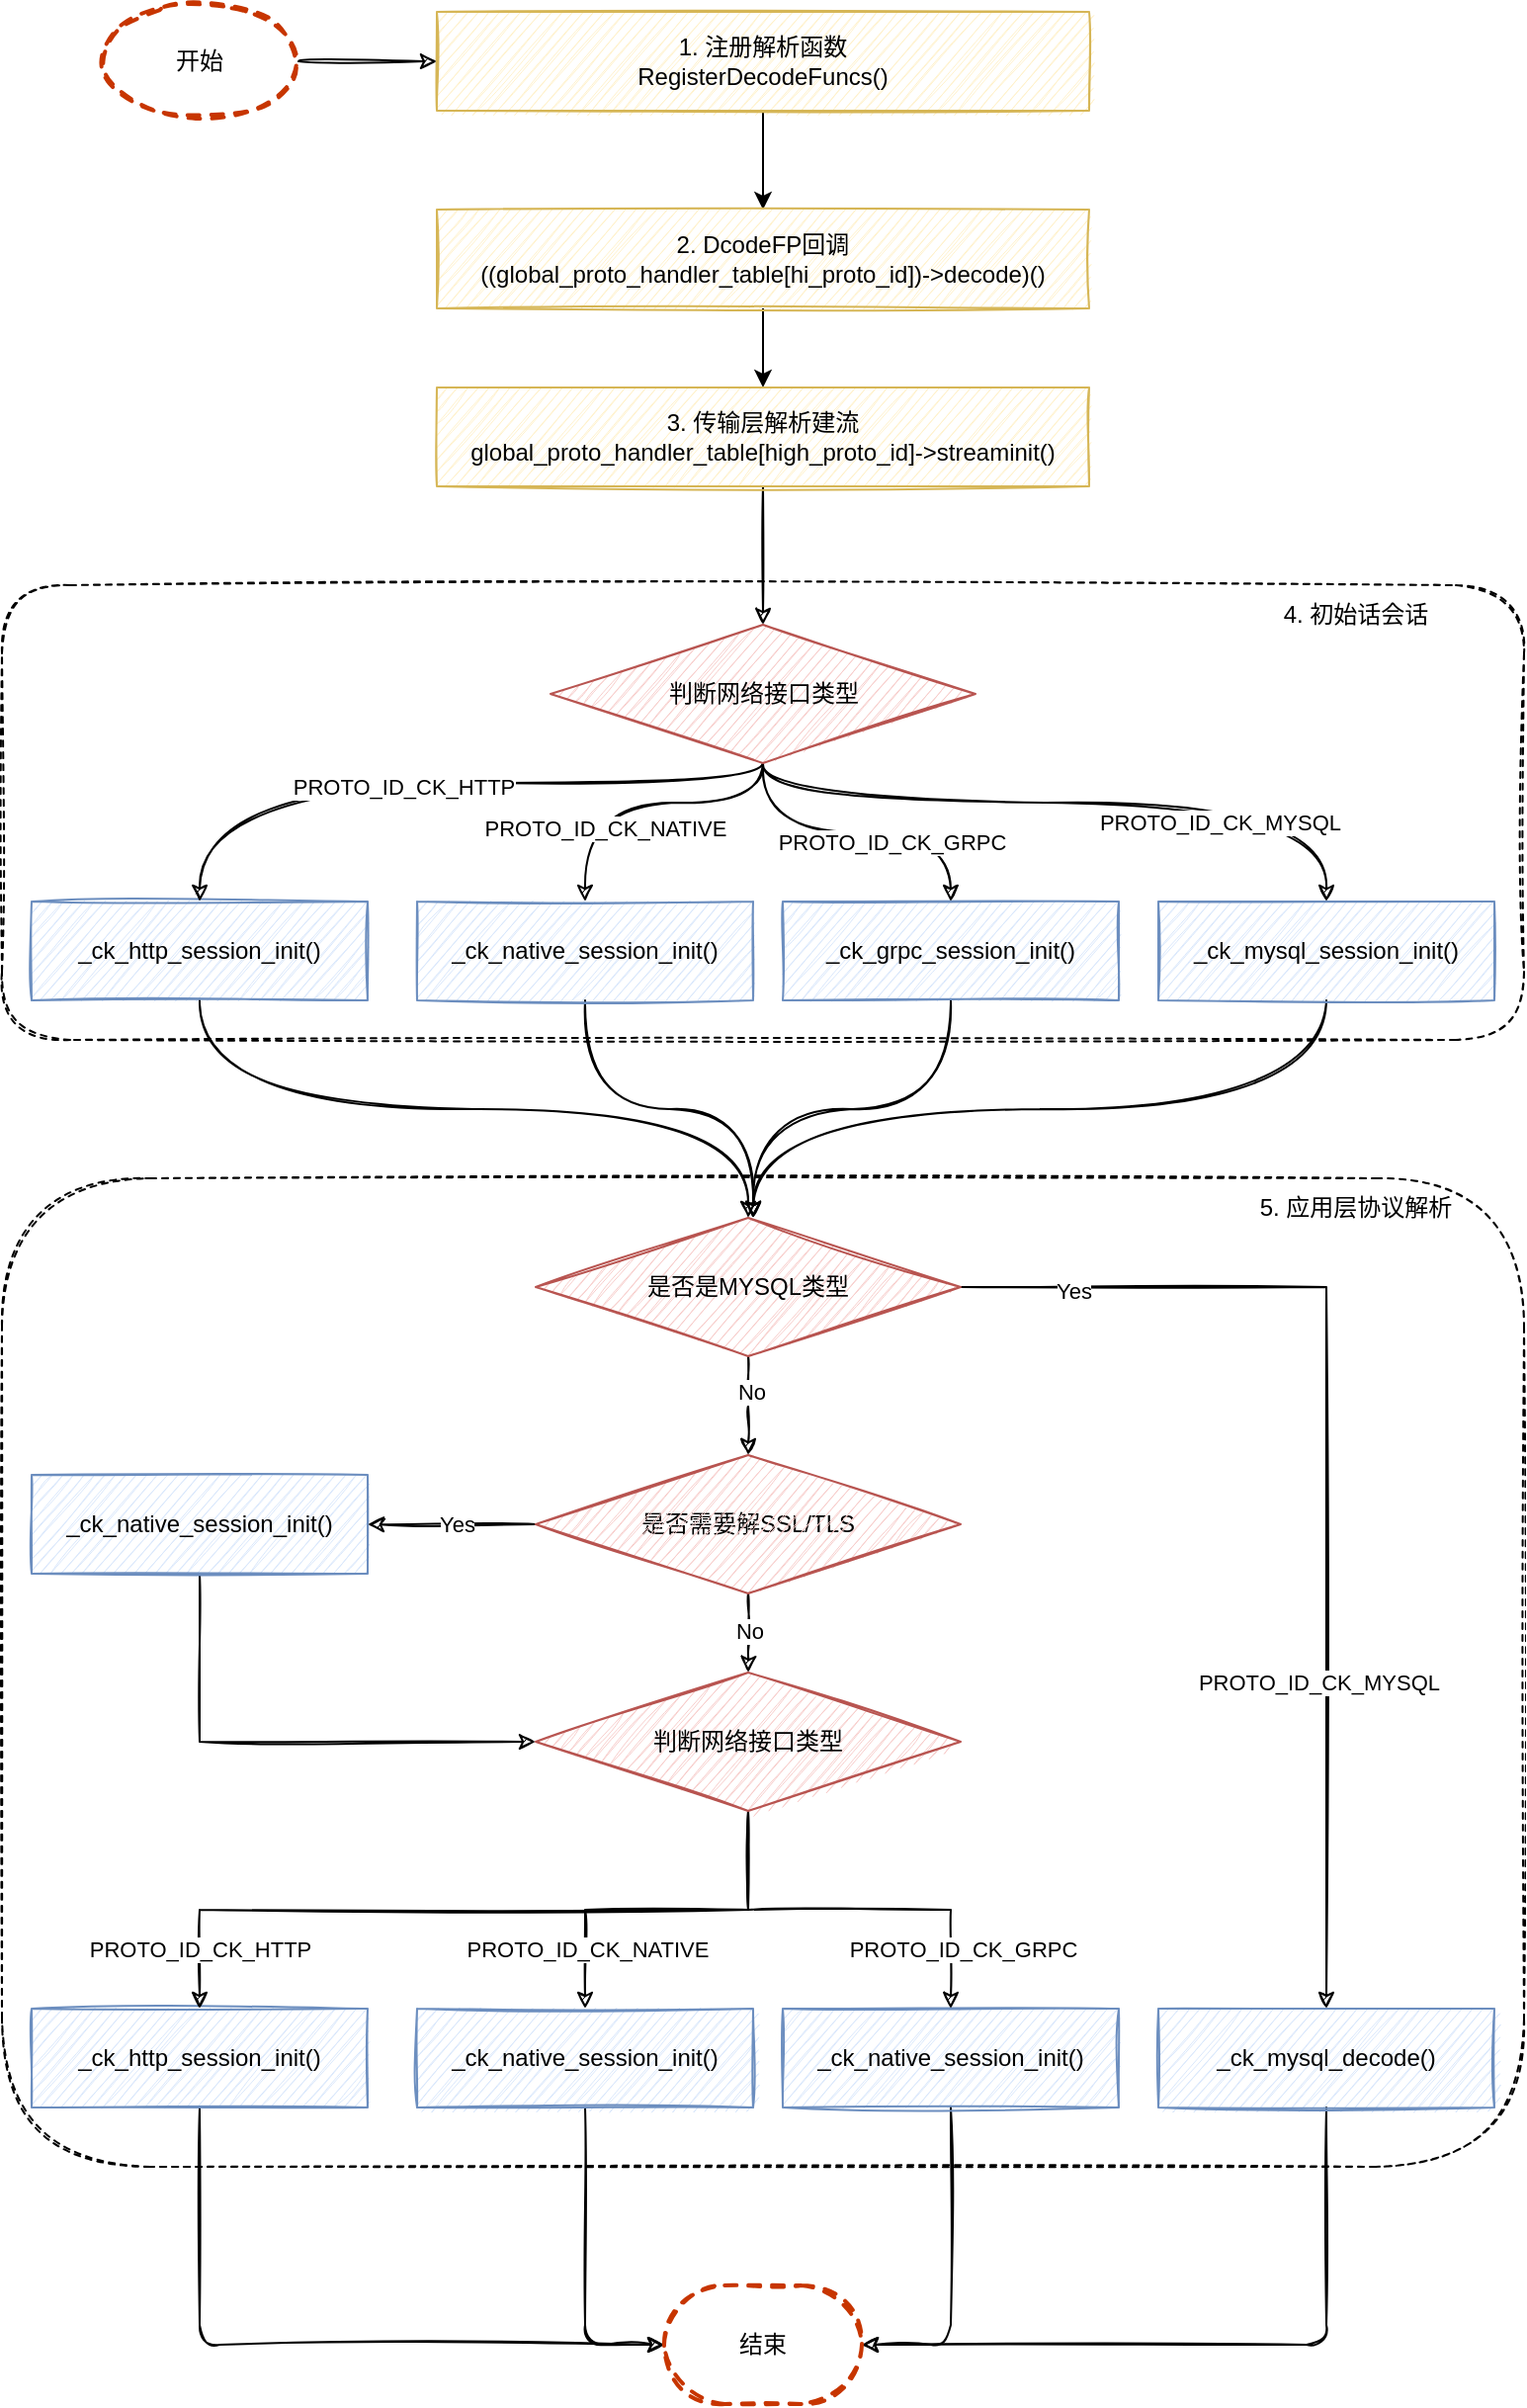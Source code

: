 <mxfile version="17.1.1" type="github">
  <diagram id="9ZpSaxzcpz4ULXaL1X-T" name="第 1 页">
    <mxGraphModel dx="1841" dy="614" grid="1" gridSize="10" guides="1" tooltips="1" connect="1" arrows="1" fold="1" page="1" pageScale="1" pageWidth="827" pageHeight="1169" background="none" math="0" shadow="0">
      <root>
        <mxCell id="0" />
        <mxCell id="1" parent="0" />
        <mxCell id="u6mgbEkUvCRB6LugAYpK-132" value="" style="rounded=1;whiteSpace=wrap;html=1;shadow=0;glass=0;dashed=1;sketch=1;fillStyle=auto;strokeWidth=1;fillColor=none;fontColor=#333333;strokeColor=#000000;" vertex="1" parent="1">
          <mxGeometry x="-60" y="650" width="770" height="500" as="geometry" />
        </mxCell>
        <mxCell id="u6mgbEkUvCRB6LugAYpK-98" value="" style="rounded=1;whiteSpace=wrap;html=1;shadow=0;glass=0;dashed=1;sketch=1;fillStyle=auto;strokeWidth=1;fillColor=none;fontColor=#333333;strokeColor=#000000;" vertex="1" parent="1">
          <mxGeometry x="-60" y="350" width="770" height="230" as="geometry" />
        </mxCell>
        <mxCell id="u6mgbEkUvCRB6LugAYpK-74" value="" style="edgeStyle=orthogonalEdgeStyle;rounded=0;orthogonalLoop=1;jettySize=auto;html=1;fontColor=#000000;fillColor=#fff2cc;strokeColor=#000000;labelBorderColor=none;" edge="1" parent="1" source="u6mgbEkUvCRB6LugAYpK-43" target="u6mgbEkUvCRB6LugAYpK-73">
          <mxGeometry relative="1" as="geometry" />
        </mxCell>
        <mxCell id="u6mgbEkUvCRB6LugAYpK-43" value="1. 注册解析函数&lt;br&gt;RegisterDecodeFuncs()" style="rounded=0;whiteSpace=wrap;html=1;fillStyle=auto;fillColor=#fff2cc;gradientDirection=north;sketch=1;strokeColor=#d6b656;" vertex="1" parent="1">
          <mxGeometry x="160" y="60" width="330" height="50" as="geometry" />
        </mxCell>
        <mxCell id="u6mgbEkUvCRB6LugAYpK-76" value="" style="edgeStyle=orthogonalEdgeStyle;rounded=0;orthogonalLoop=1;jettySize=auto;html=1;fontColor=#000000;fillColor=#fff2cc;strokeColor=#000000;labelBorderColor=none;" edge="1" parent="1" source="u6mgbEkUvCRB6LugAYpK-73" target="u6mgbEkUvCRB6LugAYpK-75">
          <mxGeometry relative="1" as="geometry" />
        </mxCell>
        <mxCell id="u6mgbEkUvCRB6LugAYpK-73" value="2. DcodeFP回调&lt;br&gt;((global_proto_handler_table[hi_proto_id])-&amp;gt;decode)()" style="rounded=0;whiteSpace=wrap;html=1;fillStyle=auto;fillColor=#fff2cc;gradientDirection=north;sketch=1;strokeColor=#d6b656;" vertex="1" parent="1">
          <mxGeometry x="160" y="160" width="330" height="50" as="geometry" />
        </mxCell>
        <mxCell id="u6mgbEkUvCRB6LugAYpK-151" style="edgeStyle=orthogonalEdgeStyle;rounded=0;sketch=1;orthogonalLoop=1;jettySize=auto;html=1;exitX=0.5;exitY=1;exitDx=0;exitDy=0;fillColor=#d5e8d4;strokeColor=#000000;fontColor=#000000;labelBorderColor=none;" edge="1" parent="1" source="u6mgbEkUvCRB6LugAYpK-75" target="u6mgbEkUvCRB6LugAYpK-86">
          <mxGeometry relative="1" as="geometry" />
        </mxCell>
        <mxCell id="u6mgbEkUvCRB6LugAYpK-75" value="3. 传输层解析建流&lt;br&gt;global_proto_handler_table[high_proto_id]-&amp;gt;streaminit()" style="rounded=0;whiteSpace=wrap;html=1;fillStyle=auto;fillColor=#fff2cc;gradientDirection=north;sketch=1;strokeColor=#d6b656;" vertex="1" parent="1">
          <mxGeometry x="160" y="250" width="330" height="50" as="geometry" />
        </mxCell>
        <mxCell id="u6mgbEkUvCRB6LugAYpK-168" style="edgeStyle=orthogonalEdgeStyle;curved=1;sketch=1;orthogonalLoop=1;jettySize=auto;html=1;exitX=0.5;exitY=1;exitDx=0;exitDy=0;fontColor=#000000;labelBorderColor=none;fillColor=#d5e8d4;strokeColor=#000000;" edge="1" parent="1" source="u6mgbEkUvCRB6LugAYpK-83">
          <mxGeometry relative="1" as="geometry">
            <mxPoint x="320" y="670" as="targetPoint" />
          </mxGeometry>
        </mxCell>
        <mxCell id="u6mgbEkUvCRB6LugAYpK-83" value="_ck_native_session_init()" style="rounded=0;whiteSpace=wrap;html=1;fillStyle=auto;fillColor=#dae8fc;gradientDirection=north;sketch=1;strokeColor=#6c8ebf;" vertex="1" parent="1">
          <mxGeometry x="150" y="510" width="170" height="50" as="geometry" />
        </mxCell>
        <mxCell id="u6mgbEkUvCRB6LugAYpK-167" style="edgeStyle=orthogonalEdgeStyle;curved=1;sketch=1;orthogonalLoop=1;jettySize=auto;html=1;exitX=0.5;exitY=1;exitDx=0;exitDy=0;fontColor=#000000;labelBorderColor=none;fillColor=#d5e8d4;strokeColor=#000000;" edge="1" parent="1" source="u6mgbEkUvCRB6LugAYpK-84" target="u6mgbEkUvCRB6LugAYpK-152">
          <mxGeometry relative="1" as="geometry" />
        </mxCell>
        <mxCell id="u6mgbEkUvCRB6LugAYpK-84" value="_ck_http_session_init()" style="rounded=0;whiteSpace=wrap;html=1;fillStyle=auto;fillColor=#dae8fc;gradientDirection=north;sketch=1;strokeColor=#6c8ebf;" vertex="1" parent="1">
          <mxGeometry x="-45" y="510" width="170" height="50" as="geometry" />
        </mxCell>
        <mxCell id="u6mgbEkUvCRB6LugAYpK-169" style="edgeStyle=orthogonalEdgeStyle;curved=1;sketch=1;orthogonalLoop=1;jettySize=auto;html=1;exitX=0.5;exitY=1;exitDx=0;exitDy=0;fontColor=#000000;labelBorderColor=none;fillColor=#d5e8d4;strokeColor=#000000;" edge="1" parent="1" source="u6mgbEkUvCRB6LugAYpK-85">
          <mxGeometry relative="1" as="geometry">
            <mxPoint x="320" y="670" as="targetPoint" />
          </mxGeometry>
        </mxCell>
        <mxCell id="u6mgbEkUvCRB6LugAYpK-85" value="_ck_grpc_session_init()" style="rounded=0;whiteSpace=wrap;html=1;fillStyle=auto;fillColor=#dae8fc;gradientDirection=north;sketch=1;strokeColor=#6c8ebf;" vertex="1" parent="1">
          <mxGeometry x="335" y="510" width="170" height="50" as="geometry" />
        </mxCell>
        <mxCell id="u6mgbEkUvCRB6LugAYpK-88" style="edgeStyle=orthogonalEdgeStyle;orthogonalLoop=1;jettySize=auto;html=1;exitX=0.5;exitY=1;exitDx=0;exitDy=0;entryX=0.5;entryY=0;entryDx=0;entryDy=0;sketch=1;fillColor=#d5e8d4;strokeColor=#000000;curved=1;fontColor=#000000;labelBorderColor=none;" edge="1" parent="1" source="u6mgbEkUvCRB6LugAYpK-86" target="u6mgbEkUvCRB6LugAYpK-84">
          <mxGeometry relative="1" as="geometry">
            <mxPoint x="200" y="440" as="sourcePoint" />
            <Array as="points">
              <mxPoint x="325" y="450" />
              <mxPoint x="40" y="450" />
            </Array>
          </mxGeometry>
        </mxCell>
        <mxCell id="u6mgbEkUvCRB6LugAYpK-126" value="PROTO_ID_CK_HTTP" style="edgeLabel;html=1;align=center;verticalAlign=middle;resizable=0;points=[];fontColor=#000000;labelBorderColor=none;" vertex="1" connectable="0" parent="u6mgbEkUvCRB6LugAYpK-88">
          <mxGeometry x="0.085" y="2" relative="1" as="geometry">
            <mxPoint as="offset" />
          </mxGeometry>
        </mxCell>
        <mxCell id="u6mgbEkUvCRB6LugAYpK-89" style="edgeStyle=orthogonalEdgeStyle;orthogonalLoop=1;jettySize=auto;html=1;exitX=0.5;exitY=1;exitDx=0;exitDy=0;entryX=0.5;entryY=0;entryDx=0;entryDy=0;sketch=1;fillColor=#d5e8d4;strokeColor=#000000;curved=1;fontColor=#000000;labelBorderColor=none;" edge="1" parent="1" source="u6mgbEkUvCRB6LugAYpK-86" target="u6mgbEkUvCRB6LugAYpK-83">
          <mxGeometry relative="1" as="geometry">
            <mxPoint x="200" y="440" as="sourcePoint" />
            <Array as="points">
              <mxPoint x="325" y="460" />
              <mxPoint x="235" y="460" />
            </Array>
          </mxGeometry>
        </mxCell>
        <mxCell id="u6mgbEkUvCRB6LugAYpK-127" value="PROTO_ID_CK_NATIVE" style="edgeLabel;html=1;align=center;verticalAlign=middle;resizable=0;points=[];fontColor=#000000;labelBorderColor=none;" vertex="1" connectable="0" parent="u6mgbEkUvCRB6LugAYpK-89">
          <mxGeometry x="0.537" y="10" relative="1" as="geometry">
            <mxPoint as="offset" />
          </mxGeometry>
        </mxCell>
        <mxCell id="u6mgbEkUvCRB6LugAYpK-90" style="edgeStyle=orthogonalEdgeStyle;orthogonalLoop=1;jettySize=auto;html=1;exitX=0.5;exitY=1;exitDx=0;exitDy=0;entryX=0.5;entryY=0;entryDx=0;entryDy=0;sketch=1;fillColor=#d5e8d4;strokeColor=#000000;curved=1;fontColor=#000000;labelBorderColor=none;" edge="1" parent="1" source="u6mgbEkUvCRB6LugAYpK-86" target="u6mgbEkUvCRB6LugAYpK-85">
          <mxGeometry relative="1" as="geometry">
            <mxPoint x="200" y="440" as="sourcePoint" />
          </mxGeometry>
        </mxCell>
        <mxCell id="u6mgbEkUvCRB6LugAYpK-130" value="PROTO_ID_CK_GRPC" style="edgeLabel;html=1;align=center;verticalAlign=middle;resizable=0;points=[];fontColor=#000000;labelBorderColor=none;" vertex="1" connectable="0" parent="u6mgbEkUvCRB6LugAYpK-90">
          <mxGeometry x="0.036" relative="1" as="geometry">
            <mxPoint x="14" y="5" as="offset" />
          </mxGeometry>
        </mxCell>
        <mxCell id="u6mgbEkUvCRB6LugAYpK-94" style="edgeStyle=orthogonalEdgeStyle;curved=1;sketch=1;orthogonalLoop=1;jettySize=auto;html=1;fillColor=#d5e8d4;strokeColor=#000000;exitX=0.5;exitY=1;exitDx=0;exitDy=0;fontColor=#000000;labelBorderColor=none;" edge="1" parent="1" source="u6mgbEkUvCRB6LugAYpK-86" target="u6mgbEkUvCRB6LugAYpK-91">
          <mxGeometry relative="1" as="geometry">
            <Array as="points">
              <mxPoint x="325" y="460" />
              <mxPoint x="610" y="460" />
            </Array>
          </mxGeometry>
        </mxCell>
        <mxCell id="u6mgbEkUvCRB6LugAYpK-131" value="PROTO_ID_CK_MYSQL" style="edgeLabel;html=1;align=center;verticalAlign=middle;resizable=0;points=[];fontColor=#000000;labelBorderColor=none;" vertex="1" connectable="0" parent="u6mgbEkUvCRB6LugAYpK-94">
          <mxGeometry x="0.406" y="-10" relative="1" as="geometry">
            <mxPoint x="1" as="offset" />
          </mxGeometry>
        </mxCell>
        <mxCell id="u6mgbEkUvCRB6LugAYpK-86" value="&lt;span style=&quot;font-family: monospace; font-size: 0px;&quot;&gt;4&lt;/span&gt;" style="rhombus;whiteSpace=wrap;html=1;fillStyle=auto;strokeColor=#b85450;fillColor=#f8cecc;sketch=1;" vertex="1" parent="1">
          <mxGeometry x="217.5" y="370" width="215" height="70" as="geometry" />
        </mxCell>
        <mxCell id="u6mgbEkUvCRB6LugAYpK-87" value="判断网络接口类型" style="text;html=1;strokeColor=none;fillColor=none;align=center;verticalAlign=middle;whiteSpace=wrap;rounded=0;fillStyle=auto;sketch=1;" vertex="1" parent="1">
          <mxGeometry x="272.5" y="390" width="105" height="30" as="geometry" />
        </mxCell>
        <mxCell id="u6mgbEkUvCRB6LugAYpK-170" style="edgeStyle=orthogonalEdgeStyle;curved=1;sketch=1;orthogonalLoop=1;jettySize=auto;html=1;exitX=0.5;exitY=1;exitDx=0;exitDy=0;fontColor=#000000;labelBorderColor=none;fillColor=#d5e8d4;strokeColor=#000000;" edge="1" parent="1" source="u6mgbEkUvCRB6LugAYpK-91">
          <mxGeometry relative="1" as="geometry">
            <mxPoint x="320" y="670" as="targetPoint" />
          </mxGeometry>
        </mxCell>
        <mxCell id="u6mgbEkUvCRB6LugAYpK-91" value="_ck_mysql_session_init()" style="rounded=0;whiteSpace=wrap;html=1;fillStyle=auto;fillColor=#dae8fc;gradientDirection=north;sketch=1;strokeColor=#6c8ebf;" vertex="1" parent="1">
          <mxGeometry x="525" y="510" width="170" height="50" as="geometry" />
        </mxCell>
        <mxCell id="u6mgbEkUvCRB6LugAYpK-97" value="4. 初始话会话" style="text;html=1;align=center;verticalAlign=middle;whiteSpace=wrap;rounded=0;shadow=0;glass=0;dashed=1;sketch=1;fillStyle=auto;" vertex="1" parent="1">
          <mxGeometry x="570" y="350" width="110" height="30" as="geometry" />
        </mxCell>
        <mxCell id="u6mgbEkUvCRB6LugAYpK-185" style="edgeStyle=orthogonalEdgeStyle;sketch=1;orthogonalLoop=1;jettySize=auto;html=1;exitX=0.5;exitY=1;exitDx=0;exitDy=0;entryX=0;entryY=0.5;entryDx=0;entryDy=0;entryPerimeter=0;labelBorderColor=none;fontColor=#000000;strokeColor=#000000;rounded=1;" edge="1" parent="1" source="u6mgbEkUvCRB6LugAYpK-133" target="u6mgbEkUvCRB6LugAYpK-177">
          <mxGeometry relative="1" as="geometry" />
        </mxCell>
        <mxCell id="u6mgbEkUvCRB6LugAYpK-133" value="_ck_native_session_init()" style="rounded=0;whiteSpace=wrap;html=1;fillStyle=auto;fillColor=#dae8fc;gradientDirection=north;sketch=1;strokeColor=#6c8ebf;" vertex="1" parent="1">
          <mxGeometry x="150" y="1070" width="170" height="50" as="geometry" />
        </mxCell>
        <mxCell id="u6mgbEkUvCRB6LugAYpK-183" style="edgeStyle=orthogonalEdgeStyle;sketch=1;orthogonalLoop=1;jettySize=auto;html=1;exitX=0.5;exitY=1;exitDx=0;exitDy=0;entryX=0;entryY=0.5;entryDx=0;entryDy=0;entryPerimeter=0;labelBorderColor=none;fontColor=#000000;strokeColor=#000000;rounded=1;" edge="1" parent="1" source="u6mgbEkUvCRB6LugAYpK-134" target="u6mgbEkUvCRB6LugAYpK-177">
          <mxGeometry relative="1" as="geometry" />
        </mxCell>
        <mxCell id="u6mgbEkUvCRB6LugAYpK-134" value="_ck_http_session_init()" style="rounded=0;whiteSpace=wrap;html=1;fillStyle=auto;fillColor=#dae8fc;gradientDirection=north;sketch=1;strokeColor=#6c8ebf;" vertex="1" parent="1">
          <mxGeometry x="-45" y="1070" width="170" height="50" as="geometry" />
        </mxCell>
        <mxCell id="u6mgbEkUvCRB6LugAYpK-184" style="edgeStyle=orthogonalEdgeStyle;sketch=1;orthogonalLoop=1;jettySize=auto;html=1;exitX=0.5;exitY=1;exitDx=0;exitDy=0;entryX=1;entryY=0.5;entryDx=0;entryDy=0;entryPerimeter=0;labelBorderColor=none;fontColor=#000000;strokeColor=#000000;rounded=1;" edge="1" parent="1" source="u6mgbEkUvCRB6LugAYpK-135" target="u6mgbEkUvCRB6LugAYpK-177">
          <mxGeometry relative="1" as="geometry" />
        </mxCell>
        <mxCell id="u6mgbEkUvCRB6LugAYpK-135" value="_ck_native_session_init()" style="rounded=0;whiteSpace=wrap;html=1;fillStyle=auto;fillColor=#dae8fc;gradientDirection=north;sketch=1;strokeColor=#6c8ebf;" vertex="1" parent="1">
          <mxGeometry x="335" y="1070" width="170" height="50" as="geometry" />
        </mxCell>
        <mxCell id="u6mgbEkUvCRB6LugAYpK-164" style="edgeStyle=orthogonalEdgeStyle;sketch=1;orthogonalLoop=1;jettySize=auto;html=1;exitX=0.5;exitY=1;exitDx=0;exitDy=0;entryX=0.5;entryY=0;entryDx=0;entryDy=0;fontColor=#19750F;labelBorderColor=#19750F;fillColor=#d5e8d4;strokeColor=#000000;rounded=0;" edge="1" parent="1" source="u6mgbEkUvCRB6LugAYpK-144" target="u6mgbEkUvCRB6LugAYpK-134">
          <mxGeometry relative="1" as="geometry">
            <Array as="points">
              <mxPoint x="318" y="1020" />
              <mxPoint x="40" y="1020" />
            </Array>
          </mxGeometry>
        </mxCell>
        <mxCell id="u6mgbEkUvCRB6LugAYpK-165" value="PROTO_ID_CK_HTTP" style="edgeLabel;html=1;align=center;verticalAlign=middle;resizable=0;points=[];fontColor=#000000;labelBorderColor=none;" vertex="1" connectable="0" parent="u6mgbEkUvCRB6LugAYpK-164">
          <mxGeometry x="0.321" y="5" relative="1" as="geometry">
            <mxPoint x="-78" y="15" as="offset" />
          </mxGeometry>
        </mxCell>
        <mxCell id="u6mgbEkUvCRB6LugAYpK-193" style="edgeStyle=orthogonalEdgeStyle;rounded=0;sketch=1;orthogonalLoop=1;jettySize=auto;html=1;exitX=0.5;exitY=1;exitDx=0;exitDy=0;entryX=0.5;entryY=0;entryDx=0;entryDy=0;labelBorderColor=none;fontColor=#000000;strokeColor=#000000;" edge="1" parent="1" source="u6mgbEkUvCRB6LugAYpK-144" target="u6mgbEkUvCRB6LugAYpK-135">
          <mxGeometry relative="1" as="geometry" />
        </mxCell>
        <mxCell id="u6mgbEkUvCRB6LugAYpK-194" value="PROTO_ID_CK_GRPC" style="edgeLabel;html=1;align=center;verticalAlign=middle;resizable=0;points=[];fontColor=#000000;" vertex="1" connectable="0" parent="u6mgbEkUvCRB6LugAYpK-193">
          <mxGeometry x="0.136" y="-4" relative="1" as="geometry">
            <mxPoint x="43" y="16" as="offset" />
          </mxGeometry>
        </mxCell>
        <mxCell id="u6mgbEkUvCRB6LugAYpK-195" style="edgeStyle=orthogonalEdgeStyle;rounded=0;sketch=1;orthogonalLoop=1;jettySize=auto;html=1;exitX=0.5;exitY=1;exitDx=0;exitDy=0;entryX=0.5;entryY=0;entryDx=0;entryDy=0;labelBorderColor=none;fontColor=#000000;strokeColor=#000000;" edge="1" parent="1" source="u6mgbEkUvCRB6LugAYpK-144" target="u6mgbEkUvCRB6LugAYpK-133">
          <mxGeometry relative="1" as="geometry" />
        </mxCell>
        <mxCell id="u6mgbEkUvCRB6LugAYpK-196" value="PROTO_ID_CK_NATIVE" style="edgeLabel;html=1;align=center;verticalAlign=middle;resizable=0;points=[];fontColor=#000000;" vertex="1" connectable="0" parent="u6mgbEkUvCRB6LugAYpK-195">
          <mxGeometry x="0.37" relative="1" as="geometry">
            <mxPoint x="-7" y="20" as="offset" />
          </mxGeometry>
        </mxCell>
        <mxCell id="u6mgbEkUvCRB6LugAYpK-144" value="" style="rhombus;whiteSpace=wrap;html=1;fillStyle=auto;strokeColor=#b85450;fillColor=#f8cecc;sketch=1;labelBorderColor=#19750F;" vertex="1" parent="1">
          <mxGeometry x="210" y="900" width="215" height="70" as="geometry" />
        </mxCell>
        <mxCell id="u6mgbEkUvCRB6LugAYpK-145" value="判断网络接口类型" style="text;html=1;strokeColor=none;fillColor=none;align=center;verticalAlign=middle;whiteSpace=wrap;rounded=0;fillStyle=auto;sketch=1;labelBorderColor=none;" vertex="1" parent="1">
          <mxGeometry x="261.25" y="920" width="112.5" height="30" as="geometry" />
        </mxCell>
        <mxCell id="u6mgbEkUvCRB6LugAYpK-182" style="edgeStyle=orthogonalEdgeStyle;sketch=1;orthogonalLoop=1;jettySize=auto;html=1;exitX=0.5;exitY=1;exitDx=0;exitDy=0;entryX=1;entryY=0.5;entryDx=0;entryDy=0;entryPerimeter=0;labelBorderColor=none;fontColor=#000000;strokeColor=#000000;rounded=1;" edge="1" parent="1" source="u6mgbEkUvCRB6LugAYpK-146" target="u6mgbEkUvCRB6LugAYpK-177">
          <mxGeometry relative="1" as="geometry" />
        </mxCell>
        <mxCell id="u6mgbEkUvCRB6LugAYpK-146" value="_ck_mysql_decode()" style="rounded=0;whiteSpace=wrap;html=1;fillStyle=auto;fillColor=#dae8fc;gradientDirection=north;sketch=1;strokeColor=#6c8ebf;" vertex="1" parent="1">
          <mxGeometry x="525" y="1070" width="170" height="50" as="geometry" />
        </mxCell>
        <mxCell id="u6mgbEkUvCRB6LugAYpK-147" value="5. 应用层协议解析" style="text;html=1;align=center;verticalAlign=middle;whiteSpace=wrap;rounded=0;shadow=0;glass=0;dashed=1;sketch=1;fillStyle=auto;labelBorderColor=none;" vertex="1" parent="1">
          <mxGeometry x="570" y="650" width="110" height="30" as="geometry" />
        </mxCell>
        <mxCell id="u6mgbEkUvCRB6LugAYpK-155" style="edgeStyle=orthogonalEdgeStyle;sketch=1;orthogonalLoop=1;jettySize=auto;html=1;exitX=1;exitY=0.5;exitDx=0;exitDy=0;entryX=0.5;entryY=0;entryDx=0;entryDy=0;fontColor=#000000;rounded=0;labelBorderColor=none;fillColor=#d5e8d4;strokeColor=#000000;" edge="1" parent="1" source="u6mgbEkUvCRB6LugAYpK-152" target="u6mgbEkUvCRB6LugAYpK-146">
          <mxGeometry relative="1" as="geometry">
            <mxPoint x="535" y="800" as="targetPoint" />
          </mxGeometry>
        </mxCell>
        <mxCell id="u6mgbEkUvCRB6LugAYpK-157" value="PROTO_ID_CK_MYSQL" style="edgeLabel;html=1;align=center;verticalAlign=middle;resizable=0;points=[];fontColor=#000000;labelBorderColor=none;" vertex="1" connectable="0" parent="u6mgbEkUvCRB6LugAYpK-155">
          <mxGeometry x="0.4" y="3" relative="1" as="geometry">
            <mxPoint x="-7" as="offset" />
          </mxGeometry>
        </mxCell>
        <mxCell id="u6mgbEkUvCRB6LugAYpK-198" value="Yes" style="edgeLabel;html=1;align=center;verticalAlign=middle;resizable=0;points=[];fontColor=#000000;" vertex="1" connectable="0" parent="u6mgbEkUvCRB6LugAYpK-155">
          <mxGeometry x="-0.798" y="-1" relative="1" as="geometry">
            <mxPoint x="1" y="1" as="offset" />
          </mxGeometry>
        </mxCell>
        <mxCell id="u6mgbEkUvCRB6LugAYpK-160" style="edgeStyle=orthogonalEdgeStyle;sketch=1;orthogonalLoop=1;jettySize=auto;html=1;exitX=0.5;exitY=1;exitDx=0;exitDy=0;fontColor=#19750F;rounded=0;labelBorderColor=#19750F;fillColor=#d5e8d4;strokeColor=#000000;" edge="1" parent="1" source="u6mgbEkUvCRB6LugAYpK-152">
          <mxGeometry relative="1" as="geometry">
            <mxPoint x="317.5" y="790" as="targetPoint" />
          </mxGeometry>
        </mxCell>
        <mxCell id="u6mgbEkUvCRB6LugAYpK-197" value="No" style="edgeLabel;html=1;align=center;verticalAlign=middle;resizable=0;points=[];fontColor=#000000;" vertex="1" connectable="0" parent="u6mgbEkUvCRB6LugAYpK-160">
          <mxGeometry x="-0.3" y="1" relative="1" as="geometry">
            <mxPoint as="offset" />
          </mxGeometry>
        </mxCell>
        <mxCell id="u6mgbEkUvCRB6LugAYpK-152" value="" style="rhombus;whiteSpace=wrap;html=1;fillStyle=auto;strokeColor=#b85450;fillColor=#f8cecc;sketch=1;labelBorderColor=#19750F;" vertex="1" parent="1">
          <mxGeometry x="210" y="670" width="215" height="70" as="geometry" />
        </mxCell>
        <mxCell id="u6mgbEkUvCRB6LugAYpK-153" value="是否是MYSQL类型" style="text;html=1;strokeColor=none;fillColor=none;align=center;verticalAlign=middle;whiteSpace=wrap;rounded=0;shadow=0;glass=0;dashed=1;sketch=1;fillStyle=auto;labelBorderColor=none;" vertex="1" parent="1">
          <mxGeometry x="261.25" y="690" width="112.5" height="30" as="geometry" />
        </mxCell>
        <mxCell id="u6mgbEkUvCRB6LugAYpK-163" style="edgeStyle=orthogonalEdgeStyle;rounded=0;sketch=1;orthogonalLoop=1;jettySize=auto;html=1;exitX=0.5;exitY=1;exitDx=0;exitDy=0;entryX=0;entryY=0.5;entryDx=0;entryDy=0;fontColor=#19750F;labelBorderColor=#19750F;fillColor=#d5e8d4;strokeColor=#000000;" edge="1" parent="1" source="u6mgbEkUvCRB6LugAYpK-156" target="u6mgbEkUvCRB6LugAYpK-144">
          <mxGeometry relative="1" as="geometry" />
        </mxCell>
        <mxCell id="u6mgbEkUvCRB6LugAYpK-156" value="_ck_native_session_init()" style="rounded=0;whiteSpace=wrap;html=1;fillStyle=auto;fillColor=#dae8fc;gradientDirection=north;sketch=1;strokeColor=#6c8ebf;" vertex="1" parent="1">
          <mxGeometry x="-45" y="800" width="170" height="50" as="geometry" />
        </mxCell>
        <mxCell id="u6mgbEkUvCRB6LugAYpK-161" style="edgeStyle=orthogonalEdgeStyle;curved=1;sketch=1;orthogonalLoop=1;jettySize=auto;html=1;exitX=0;exitY=0.5;exitDx=0;exitDy=0;fontColor=#19750F;labelBorderColor=#19750F;fillColor=#d5e8d4;strokeColor=#000000;" edge="1" parent="1" target="u6mgbEkUvCRB6LugAYpK-156">
          <mxGeometry relative="1" as="geometry">
            <mxPoint x="210" y="825" as="sourcePoint" />
          </mxGeometry>
        </mxCell>
        <mxCell id="u6mgbEkUvCRB6LugAYpK-188" value="Yes" style="edgeLabel;html=1;align=center;verticalAlign=middle;resizable=0;points=[];fontColor=#000000;" vertex="1" connectable="0" parent="u6mgbEkUvCRB6LugAYpK-161">
          <mxGeometry x="-0.024" y="-1" relative="1" as="geometry">
            <mxPoint x="1" as="offset" />
          </mxGeometry>
        </mxCell>
        <mxCell id="u6mgbEkUvCRB6LugAYpK-162" style="edgeStyle=orthogonalEdgeStyle;sketch=1;orthogonalLoop=1;jettySize=auto;html=1;exitX=0.5;exitY=1;exitDx=0;exitDy=0;entryX=0.5;entryY=0;entryDx=0;entryDy=0;fontColor=#19750F;rounded=0;labelBorderColor=#19750F;fillColor=#d5e8d4;strokeColor=#000000;" edge="1" parent="1" target="u6mgbEkUvCRB6LugAYpK-144">
          <mxGeometry relative="1" as="geometry">
            <mxPoint x="317.5" y="860" as="sourcePoint" />
          </mxGeometry>
        </mxCell>
        <mxCell id="u6mgbEkUvCRB6LugAYpK-189" value="No" style="edgeLabel;html=1;align=center;verticalAlign=middle;resizable=0;points=[];fontColor=#000000;" vertex="1" connectable="0" parent="u6mgbEkUvCRB6LugAYpK-162">
          <mxGeometry x="-0.067" relative="1" as="geometry">
            <mxPoint as="offset" />
          </mxGeometry>
        </mxCell>
        <mxCell id="u6mgbEkUvCRB6LugAYpK-159" value="是否需要解SSL/TLS" style="text;html=1;strokeColor=none;fillColor=none;align=center;verticalAlign=middle;whiteSpace=wrap;rounded=0;shadow=0;glass=0;dashed=1;sketch=1;fillStyle=auto;labelBorderColor=none;" vertex="1" parent="1">
          <mxGeometry x="261.25" y="810" width="112.5" height="30" as="geometry" />
        </mxCell>
        <mxCell id="u6mgbEkUvCRB6LugAYpK-176" style="edgeStyle=orthogonalEdgeStyle;curved=1;sketch=1;orthogonalLoop=1;jettySize=auto;html=1;exitX=1;exitY=0.5;exitDx=0;exitDy=0;exitPerimeter=0;labelBorderColor=none;fontColor=#000000;strokeColor=#000000;" edge="1" parent="1" source="u6mgbEkUvCRB6LugAYpK-175" target="u6mgbEkUvCRB6LugAYpK-43">
          <mxGeometry relative="1" as="geometry" />
        </mxCell>
        <mxCell id="u6mgbEkUvCRB6LugAYpK-175" value="开始" style="strokeWidth=2;html=1;shape=mxgraph.flowchart.start_1;whiteSpace=wrap;rounded=1;shadow=0;glass=0;dashed=1;labelBorderColor=none;sketch=1;fillStyle=auto;fontColor=#000000;fillColor=none;strokeColor=#C73500;gradientColor=none;gradientDirection=radial;" vertex="1" parent="1">
          <mxGeometry x="-10" y="55" width="100" height="60" as="geometry" />
        </mxCell>
        <mxCell id="u6mgbEkUvCRB6LugAYpK-177" value="结束" style="strokeWidth=2;html=1;shape=mxgraph.flowchart.terminator;whiteSpace=wrap;rounded=1;shadow=0;glass=0;dashed=1;labelBorderColor=none;sketch=1;fillStyle=auto;fillColor=none;strokeColor=#C73500;fontColor=#000000;gradientColor=none;gradientDirection=radial;" vertex="1" parent="1">
          <mxGeometry x="275" y="1210" width="100" height="60" as="geometry" />
        </mxCell>
        <mxCell id="u6mgbEkUvCRB6LugAYpK-192" value="" style="rhombus;whiteSpace=wrap;html=1;fillStyle=auto;strokeColor=#b85450;fillColor=#f8cecc;sketch=1;labelBorderColor=#19750F;" vertex="1" parent="1">
          <mxGeometry x="210" y="790" width="215" height="70" as="geometry" />
        </mxCell>
      </root>
    </mxGraphModel>
  </diagram>
</mxfile>
